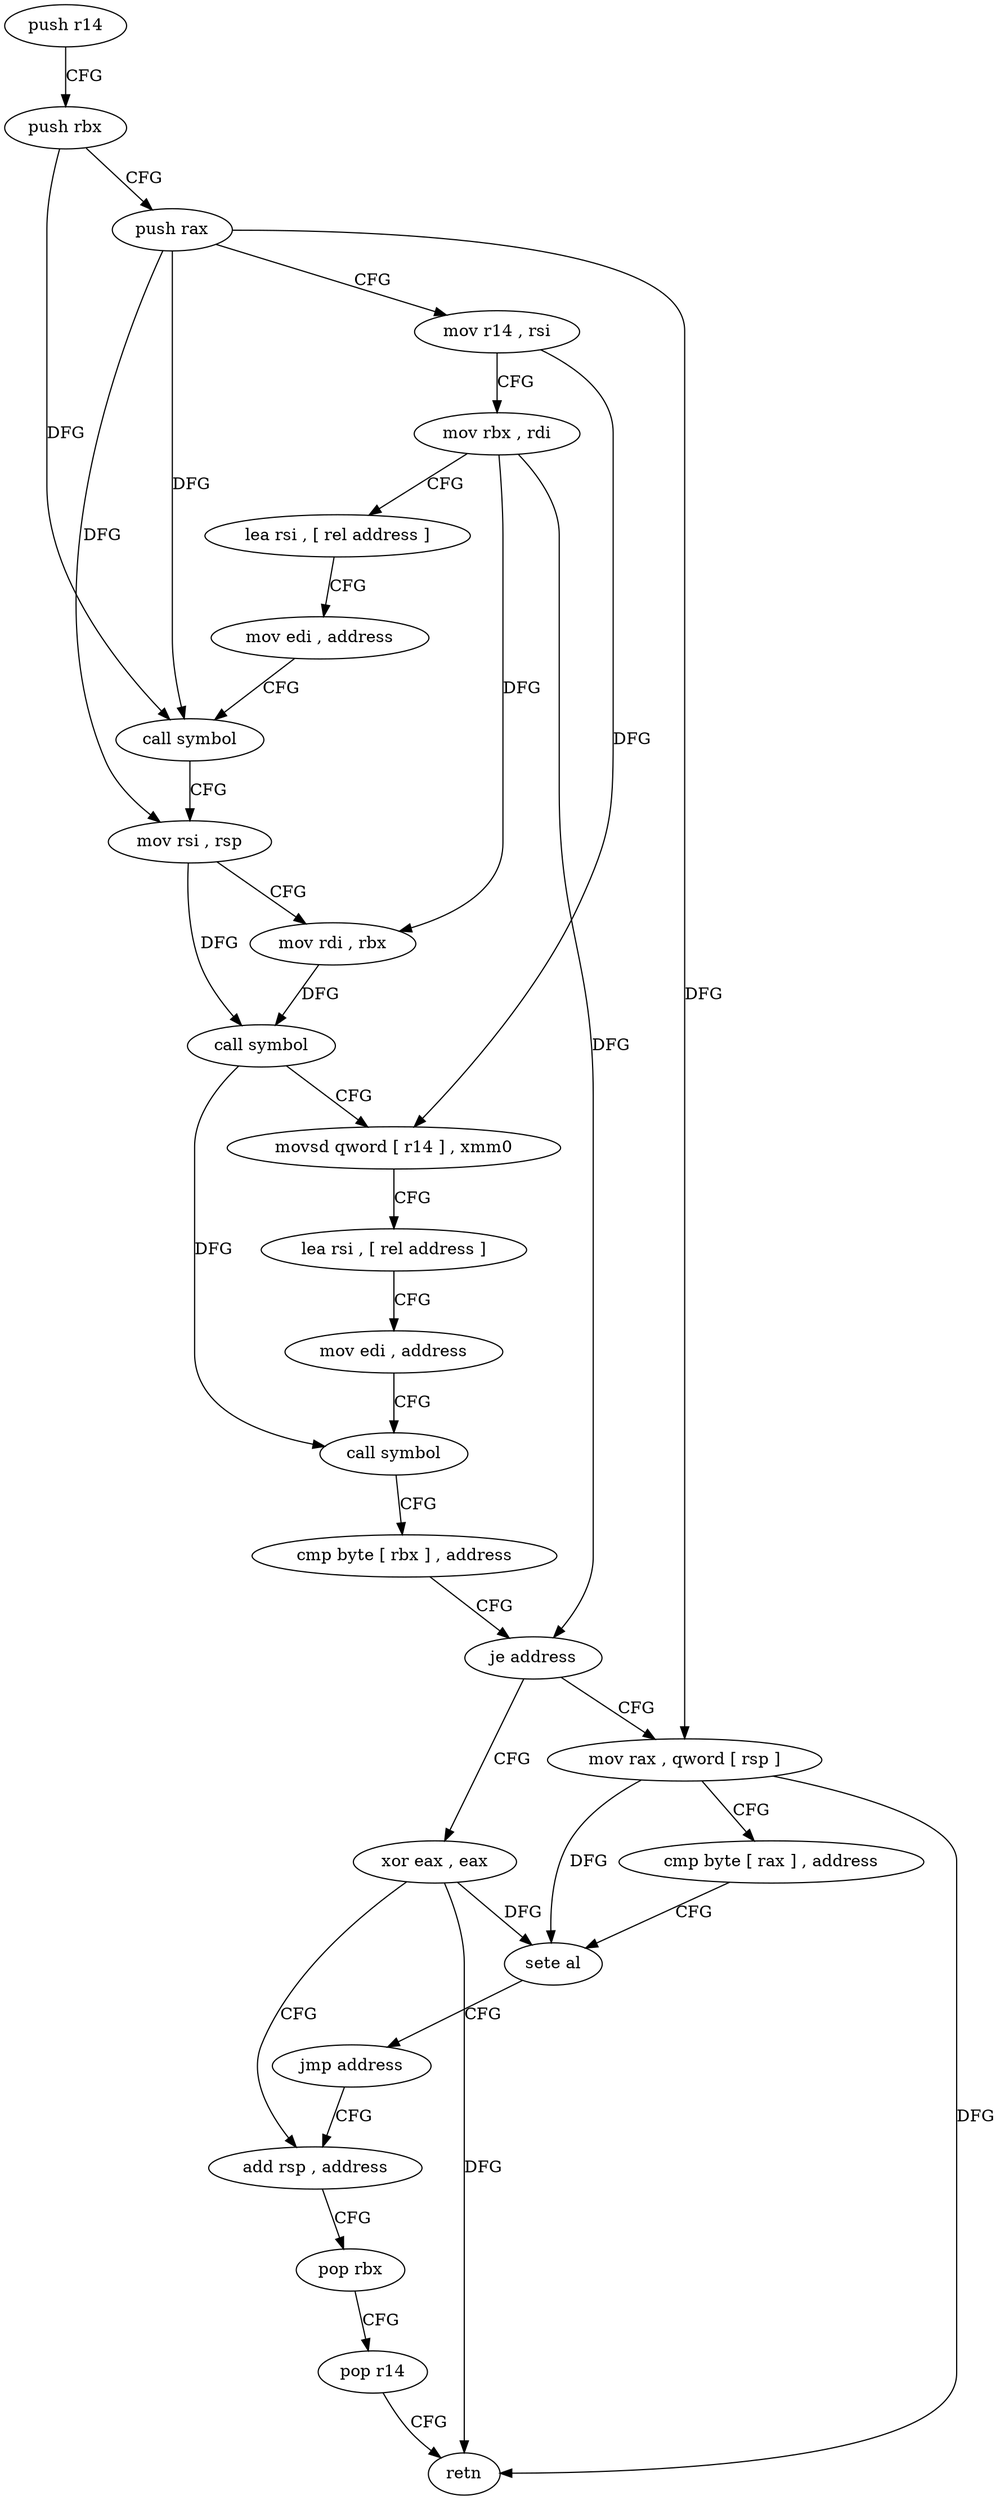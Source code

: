 digraph "func" {
"77296" [label = "push r14" ]
"77298" [label = "push rbx" ]
"77299" [label = "push rax" ]
"77300" [label = "mov r14 , rsi" ]
"77303" [label = "mov rbx , rdi" ]
"77306" [label = "lea rsi , [ rel address ]" ]
"77313" [label = "mov edi , address" ]
"77318" [label = "call symbol" ]
"77323" [label = "mov rsi , rsp" ]
"77326" [label = "mov rdi , rbx" ]
"77329" [label = "call symbol" ]
"77334" [label = "movsd qword [ r14 ] , xmm0" ]
"77339" [label = "lea rsi , [ rel address ]" ]
"77346" [label = "mov edi , address" ]
"77351" [label = "call symbol" ]
"77356" [label = "cmp byte [ rbx ] , address" ]
"77359" [label = "je address" ]
"77373" [label = "xor eax , eax" ]
"77361" [label = "mov rax , qword [ rsp ]" ]
"77375" [label = "add rsp , address" ]
"77365" [label = "cmp byte [ rax ] , address" ]
"77368" [label = "sete al" ]
"77371" [label = "jmp address" ]
"77379" [label = "pop rbx" ]
"77380" [label = "pop r14" ]
"77382" [label = "retn" ]
"77296" -> "77298" [ label = "CFG" ]
"77298" -> "77299" [ label = "CFG" ]
"77298" -> "77318" [ label = "DFG" ]
"77299" -> "77300" [ label = "CFG" ]
"77299" -> "77318" [ label = "DFG" ]
"77299" -> "77361" [ label = "DFG" ]
"77299" -> "77323" [ label = "DFG" ]
"77300" -> "77303" [ label = "CFG" ]
"77300" -> "77334" [ label = "DFG" ]
"77303" -> "77306" [ label = "CFG" ]
"77303" -> "77326" [ label = "DFG" ]
"77303" -> "77359" [ label = "DFG" ]
"77306" -> "77313" [ label = "CFG" ]
"77313" -> "77318" [ label = "CFG" ]
"77318" -> "77323" [ label = "CFG" ]
"77323" -> "77326" [ label = "CFG" ]
"77323" -> "77329" [ label = "DFG" ]
"77326" -> "77329" [ label = "DFG" ]
"77329" -> "77334" [ label = "CFG" ]
"77329" -> "77351" [ label = "DFG" ]
"77334" -> "77339" [ label = "CFG" ]
"77339" -> "77346" [ label = "CFG" ]
"77346" -> "77351" [ label = "CFG" ]
"77351" -> "77356" [ label = "CFG" ]
"77356" -> "77359" [ label = "CFG" ]
"77359" -> "77373" [ label = "CFG" ]
"77359" -> "77361" [ label = "CFG" ]
"77373" -> "77375" [ label = "CFG" ]
"77373" -> "77368" [ label = "DFG" ]
"77373" -> "77382" [ label = "DFG" ]
"77361" -> "77365" [ label = "CFG" ]
"77361" -> "77368" [ label = "DFG" ]
"77361" -> "77382" [ label = "DFG" ]
"77375" -> "77379" [ label = "CFG" ]
"77365" -> "77368" [ label = "CFG" ]
"77368" -> "77371" [ label = "CFG" ]
"77371" -> "77375" [ label = "CFG" ]
"77379" -> "77380" [ label = "CFG" ]
"77380" -> "77382" [ label = "CFG" ]
}
